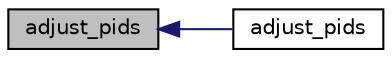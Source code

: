 digraph "adjust_pids"
{
  edge [fontname="Helvetica",fontsize="10",labelfontname="Helvetica",labelfontsize="10"];
  node [fontname="Helvetica",fontsize="10",shape=record];
  rankdir="LR";
  Node6 [label="adjust_pids",height=0.2,width=0.4,color="black", fillcolor="grey75", style="filled", fontcolor="black"];
  Node6 -> Node7 [dir="back",color="midnightblue",fontsize="10",style="solid",fontname="Helvetica"];
  Node7 [label="adjust_pids",height=0.2,width=0.4,color="black", fillcolor="white", style="filled",URL="$pgr__withPoints_8hpp.html#a8cec1ed8745e8bf1970157f97c499f43"];
}
